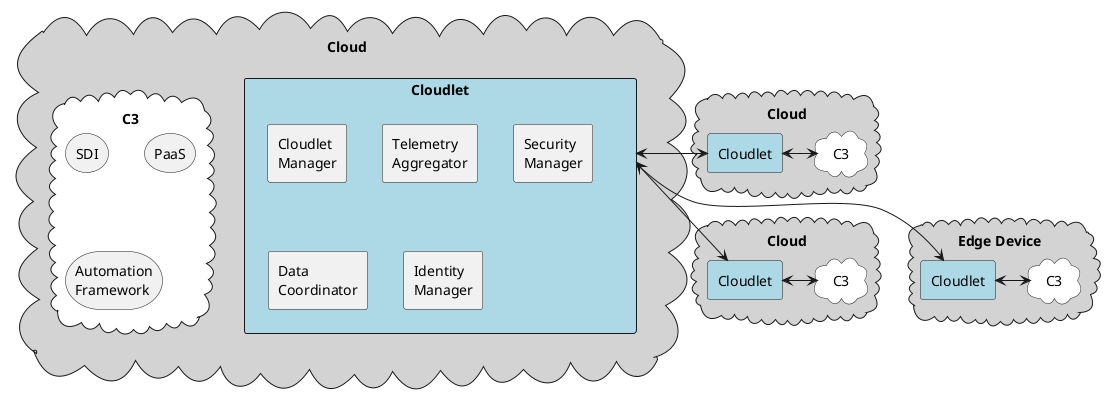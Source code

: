 @startuml

cloud Cloud #lightgray {
  rectangle Cloudlet #lightblue {
  agent "Cloudlet\nManager"
  agent "Telemetry\nAggregator"
  agent "Security\nManager"
  agent "Data\nCoordinator"
  agent "Identity\nManager"
  }

  cloud "C3" as CL1 #white {
      storage "SDI"
      storage "PaaS"
      storage "Automation\nFramework"
  }
}
cloud Cloud as Cloud2 #lightgray {
  rectangle Cloudlet as C2 #lightblue
  cloud "C3" as C32 #white
  C2 <-> C32
}

cloud Cloud as Cloud3 #lightgray {
  rectangle Cloudlet as Cl3 #lightblue
  cloud "C3" as C33 #white
  Cl3 <-> C33
}

cloud "Edge Device" as Cloud4 #lightgray {
  rectangle Cloudlet as Cl4 #lightblue
  cloud "C3" as C34 #white
  Cl4 <-> C34
}

Cloudlet <--> C2
Cloudlet <-> Cl3
Cloudlet <--> Cl4

@enduml



